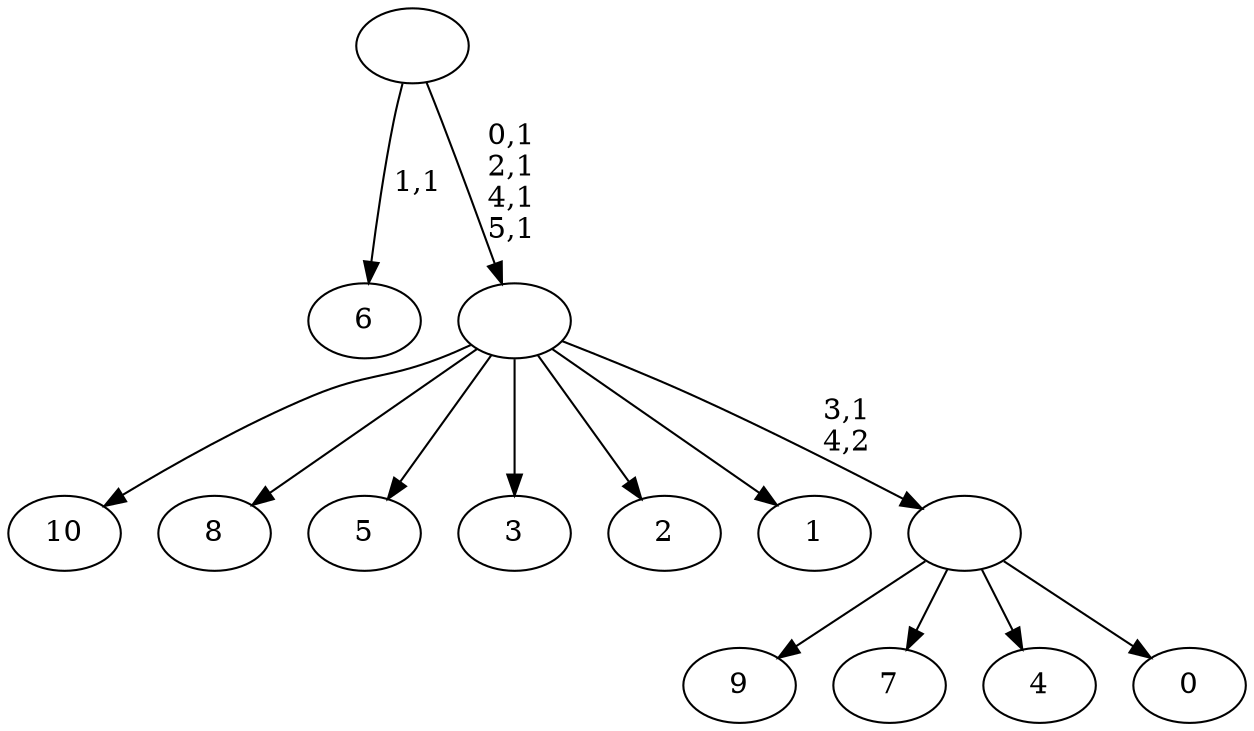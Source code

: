 digraph T {
	17 [label="10"]
	16 [label="9"]
	15 [label="8"]
	14 [label="7"]
	13 [label="6"]
	11 [label="5"]
	10 [label="4"]
	9 [label="3"]
	8 [label="2"]
	7 [label="1"]
	6 [label="0"]
	5 [label=""]
	4 [label=""]
	0 [label=""]
	5 -> 16 [label=""]
	5 -> 14 [label=""]
	5 -> 10 [label=""]
	5 -> 6 [label=""]
	4 -> 17 [label=""]
	4 -> 15 [label=""]
	4 -> 11 [label=""]
	4 -> 9 [label=""]
	4 -> 8 [label=""]
	4 -> 7 [label=""]
	4 -> 5 [label="3,1\n4,2"]
	0 -> 4 [label="0,1\n2,1\n4,1\n5,1"]
	0 -> 13 [label="1,1"]
}
